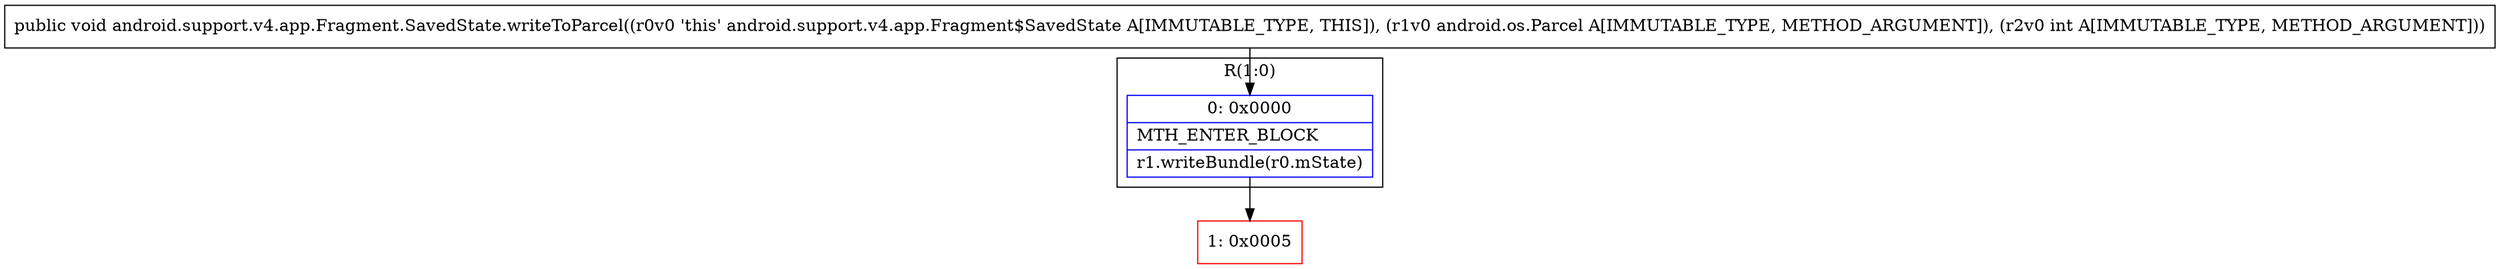 digraph "CFG forandroid.support.v4.app.Fragment.SavedState.writeToParcel(Landroid\/os\/Parcel;I)V" {
subgraph cluster_Region_1862323742 {
label = "R(1:0)";
node [shape=record,color=blue];
Node_0 [shape=record,label="{0\:\ 0x0000|MTH_ENTER_BLOCK\l|r1.writeBundle(r0.mState)\l}"];
}
Node_1 [shape=record,color=red,label="{1\:\ 0x0005}"];
MethodNode[shape=record,label="{public void android.support.v4.app.Fragment.SavedState.writeToParcel((r0v0 'this' android.support.v4.app.Fragment$SavedState A[IMMUTABLE_TYPE, THIS]), (r1v0 android.os.Parcel A[IMMUTABLE_TYPE, METHOD_ARGUMENT]), (r2v0 int A[IMMUTABLE_TYPE, METHOD_ARGUMENT])) }"];
MethodNode -> Node_0;
Node_0 -> Node_1;
}

